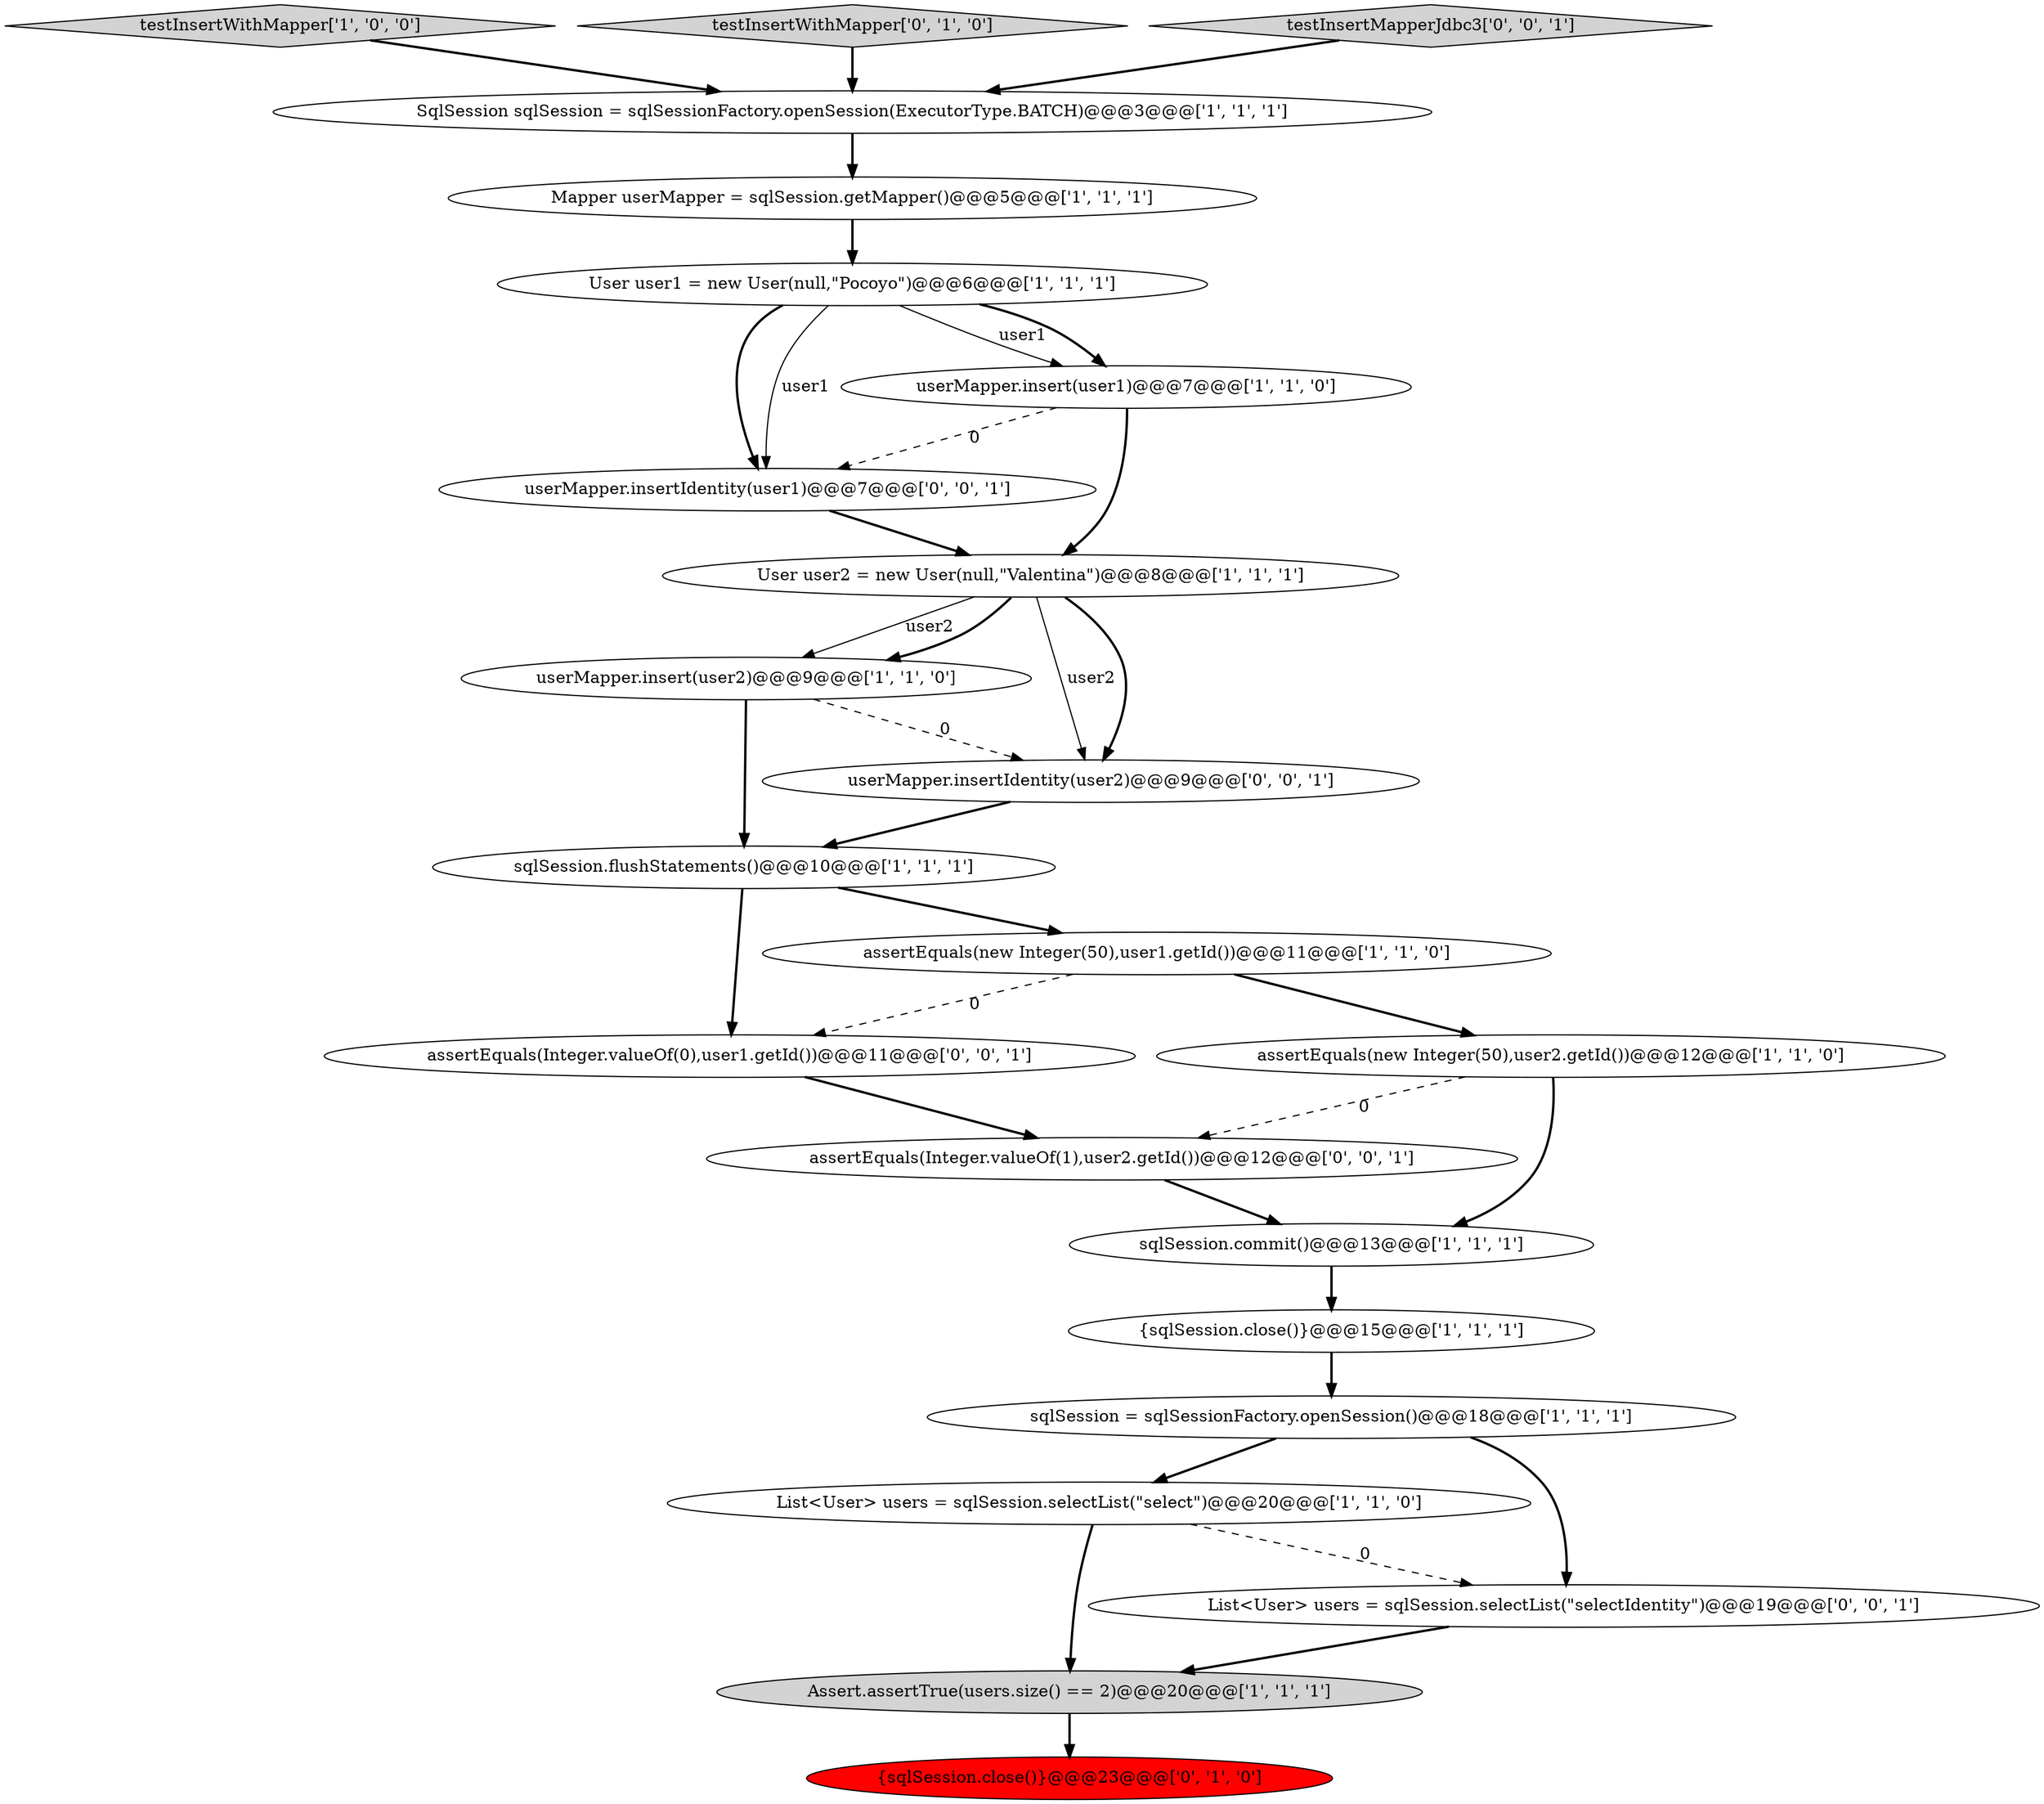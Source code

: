 digraph {
11 [style = filled, label = "{sqlSession.close()}@@@15@@@['1', '1', '1']", fillcolor = white, shape = ellipse image = "AAA0AAABBB1BBB"];
7 [style = filled, label = "sqlSession = sqlSessionFactory.openSession()@@@18@@@['1', '1', '1']", fillcolor = white, shape = ellipse image = "AAA0AAABBB1BBB"];
8 [style = filled, label = "Mapper userMapper = sqlSession.getMapper()@@@5@@@['1', '1', '1']", fillcolor = white, shape = ellipse image = "AAA0AAABBB1BBB"];
12 [style = filled, label = "userMapper.insert(user2)@@@9@@@['1', '1', '0']", fillcolor = white, shape = ellipse image = "AAA0AAABBB1BBB"];
19 [style = filled, label = "assertEquals(Integer.valueOf(1),user2.getId())@@@12@@@['0', '0', '1']", fillcolor = white, shape = ellipse image = "AAA0AAABBB3BBB"];
6 [style = filled, label = "testInsertWithMapper['1', '0', '0']", fillcolor = lightgray, shape = diamond image = "AAA0AAABBB1BBB"];
21 [style = filled, label = "assertEquals(Integer.valueOf(0),user1.getId())@@@11@@@['0', '0', '1']", fillcolor = white, shape = ellipse image = "AAA0AAABBB3BBB"];
2 [style = filled, label = "sqlSession.flushStatements()@@@10@@@['1', '1', '1']", fillcolor = white, shape = ellipse image = "AAA0AAABBB1BBB"];
10 [style = filled, label = "sqlSession.commit()@@@13@@@['1', '1', '1']", fillcolor = white, shape = ellipse image = "AAA0AAABBB1BBB"];
9 [style = filled, label = "User user1 = new User(null,\"Pocoyo\")@@@6@@@['1', '1', '1']", fillcolor = white, shape = ellipse image = "AAA0AAABBB1BBB"];
4 [style = filled, label = "List<User> users = sqlSession.selectList(\"select\")@@@20@@@['1', '1', '0']", fillcolor = white, shape = ellipse image = "AAA0AAABBB1BBB"];
20 [style = filled, label = "userMapper.insertIdentity(user1)@@@7@@@['0', '0', '1']", fillcolor = white, shape = ellipse image = "AAA0AAABBB3BBB"];
13 [style = filled, label = "assertEquals(new Integer(50),user2.getId())@@@12@@@['1', '1', '0']", fillcolor = white, shape = ellipse image = "AAA0AAABBB1BBB"];
15 [style = filled, label = "testInsertWithMapper['0', '1', '0']", fillcolor = lightgray, shape = diamond image = "AAA0AAABBB2BBB"];
5 [style = filled, label = "Assert.assertTrue(users.size() == 2)@@@20@@@['1', '1', '1']", fillcolor = lightgray, shape = ellipse image = "AAA0AAABBB1BBB"];
0 [style = filled, label = "SqlSession sqlSession = sqlSessionFactory.openSession(ExecutorType.BATCH)@@@3@@@['1', '1', '1']", fillcolor = white, shape = ellipse image = "AAA0AAABBB1BBB"];
17 [style = filled, label = "userMapper.insertIdentity(user2)@@@9@@@['0', '0', '1']", fillcolor = white, shape = ellipse image = "AAA0AAABBB3BBB"];
1 [style = filled, label = "User user2 = new User(null,\"Valentina\")@@@8@@@['1', '1', '1']", fillcolor = white, shape = ellipse image = "AAA0AAABBB1BBB"];
22 [style = filled, label = "testInsertMapperJdbc3['0', '0', '1']", fillcolor = lightgray, shape = diamond image = "AAA0AAABBB3BBB"];
3 [style = filled, label = "assertEquals(new Integer(50),user1.getId())@@@11@@@['1', '1', '0']", fillcolor = white, shape = ellipse image = "AAA0AAABBB1BBB"];
14 [style = filled, label = "userMapper.insert(user1)@@@7@@@['1', '1', '0']", fillcolor = white, shape = ellipse image = "AAA0AAABBB1BBB"];
16 [style = filled, label = "{sqlSession.close()}@@@23@@@['0', '1', '0']", fillcolor = red, shape = ellipse image = "AAA1AAABBB2BBB"];
18 [style = filled, label = "List<User> users = sqlSession.selectList(\"selectIdentity\")@@@19@@@['0', '0', '1']", fillcolor = white, shape = ellipse image = "AAA0AAABBB3BBB"];
13->10 [style = bold, label=""];
4->18 [style = dashed, label="0"];
21->19 [style = bold, label=""];
3->21 [style = dashed, label="0"];
2->3 [style = bold, label=""];
12->17 [style = dashed, label="0"];
1->12 [style = solid, label="user2"];
9->14 [style = solid, label="user1"];
14->20 [style = dashed, label="0"];
19->10 [style = bold, label=""];
9->20 [style = bold, label=""];
6->0 [style = bold, label=""];
7->4 [style = bold, label=""];
20->1 [style = bold, label=""];
1->17 [style = solid, label="user2"];
13->19 [style = dashed, label="0"];
14->1 [style = bold, label=""];
9->20 [style = solid, label="user1"];
1->17 [style = bold, label=""];
5->16 [style = bold, label=""];
12->2 [style = bold, label=""];
22->0 [style = bold, label=""];
17->2 [style = bold, label=""];
2->21 [style = bold, label=""];
18->5 [style = bold, label=""];
15->0 [style = bold, label=""];
0->8 [style = bold, label=""];
8->9 [style = bold, label=""];
1->12 [style = bold, label=""];
9->14 [style = bold, label=""];
3->13 [style = bold, label=""];
7->18 [style = bold, label=""];
4->5 [style = bold, label=""];
11->7 [style = bold, label=""];
10->11 [style = bold, label=""];
}
